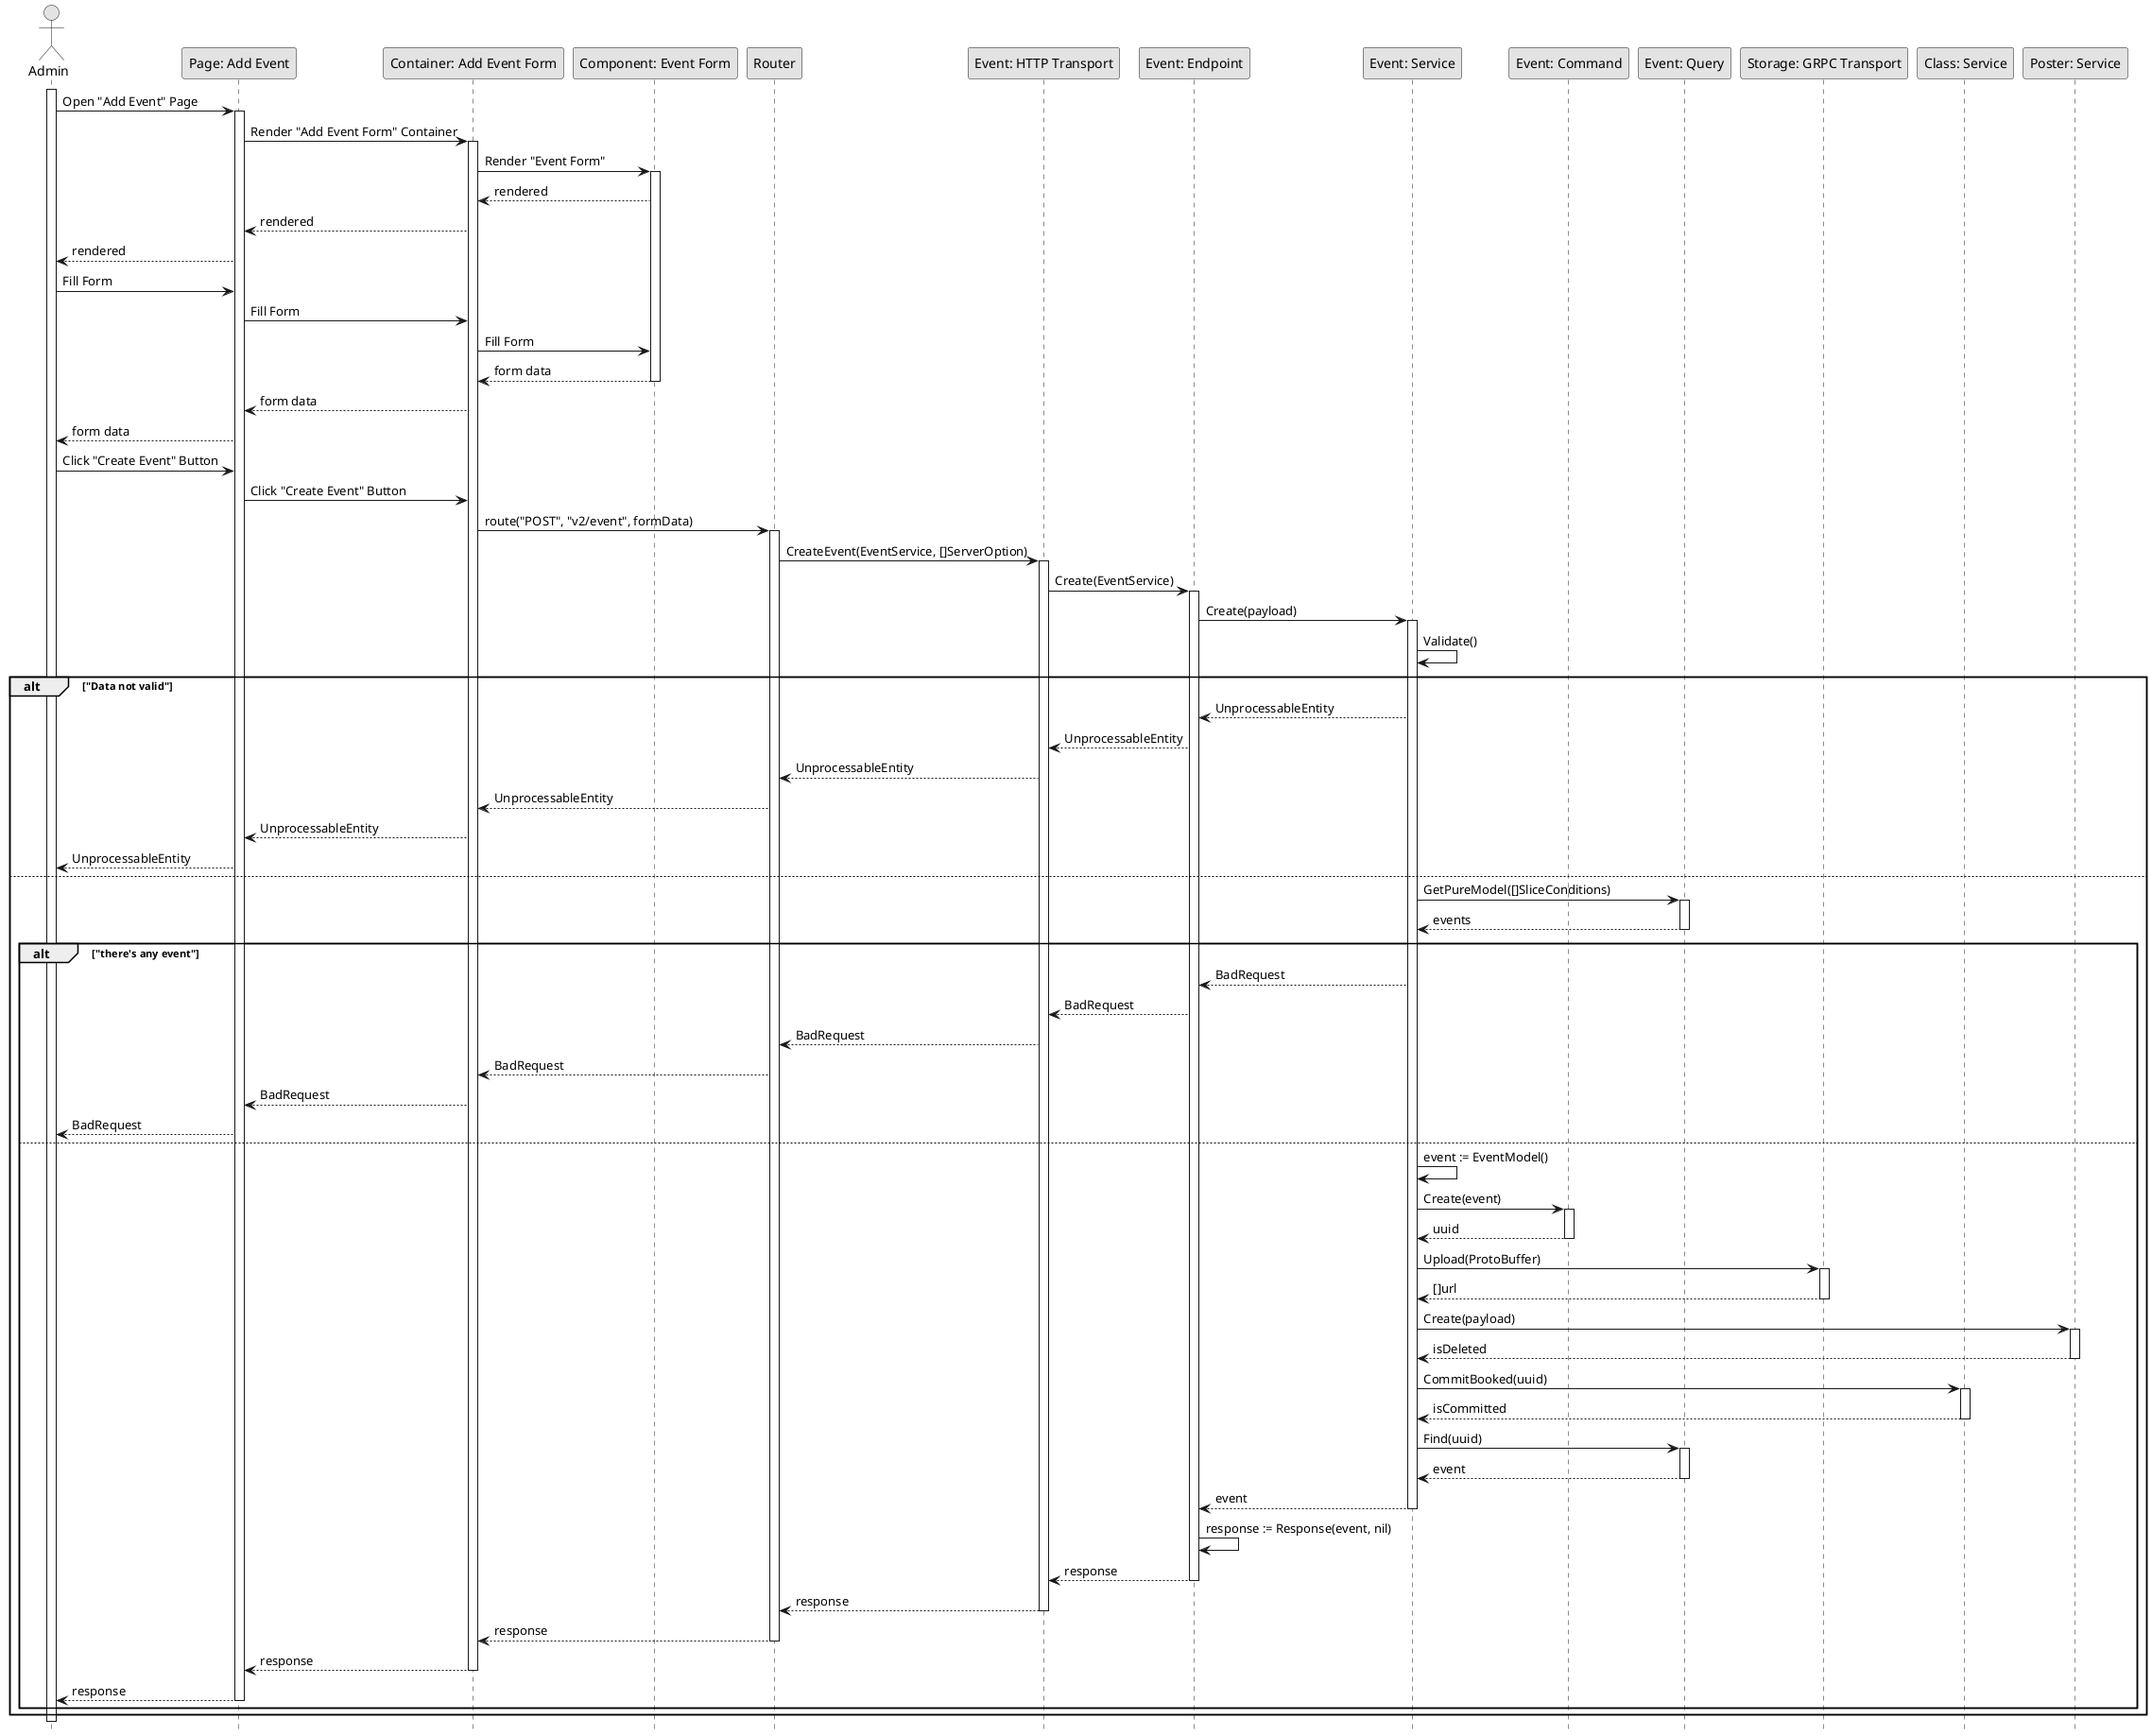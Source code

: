 @startuml CreateEvent

skinparam Monochrome true
skinparam Shadowing false
hide footbox

actor Admin
participant "Page: Add Event" as AddEventPage
participant "Container: Add Event Form" as AddEventFormContainer
participant "Component: Event Form" as EventForm
participant "Router" as Router
participant "Event: HTTP Transport" as EventHTTPTransport
participant "Event: Endpoint" as EventEndpoint
participant "Event: Service" as EventService
participant "Event: Command" as EventCommand
participant "Event: Query" as EventQuery
participant "Storage: GRPC Transport" as StorageGRPCTransport
participant "Class: Service" as ClassService
participant "Poster: Service" as PosterService

activate Admin

Admin->AddEventPage: Open "Add Event" Page
activate AddEventPage
AddEventPage->AddEventFormContainer: Render "Add Event Form" Container
activate AddEventFormContainer
AddEventFormContainer->EventForm: Render "Event Form"
activate EventForm
EventForm-->AddEventFormContainer: rendered
AddEventFormContainer-->AddEventPage: rendered
AddEventPage-->Admin: rendered

Admin->AddEventPage: Fill Form
AddEventPage->AddEventFormContainer: Fill Form
AddEventFormContainer->EventForm: Fill Form
EventForm-->AddEventFormContainer: form data
deactivate EventForm
AddEventFormContainer-->AddEventPage: form data
AddEventPage-->Admin: form data

Admin->AddEventPage: Click "Create Event" Button
AddEventPage->AddEventFormContainer: Click "Create Event" Button
AddEventFormContainer->Router: route("POST", "v2/event", formData)
activate Router
Router->EventHTTPTransport: CreateEvent(EventService, []ServerOption)
activate EventHTTPTransport
EventHTTPTransport->EventEndpoint: Create(EventService)
activate EventEndpoint
EventEndpoint->EventService: Create(payload)
activate EventService
EventService->EventService: Validate()

alt "Data not valid"
    EventService-->EventEndpoint: UnprocessableEntity
    EventEndpoint-->EventHTTPTransport: UnprocessableEntity
    EventHTTPTransport-->Router: UnprocessableEntity
    Router-->AddEventFormContainer: UnprocessableEntity
    AddEventFormContainer-->AddEventPage: UnprocessableEntity
    AddEventPage-->Admin: UnprocessableEntity
else
    EventService->EventQuery: GetPureModel([]SliceConditions)
    activate EventQuery
    EventQuery-->EventService: events
    deactivate EventQuery

    alt "there's any event"
        EventService-->EventEndpoint: BadRequest
        EventEndpoint-->EventHTTPTransport: BadRequest
        EventHTTPTransport-->Router: BadRequest
        Router-->AddEventFormContainer: BadRequest
        AddEventFormContainer-->AddEventPage: BadRequest
        AddEventPage-->Admin: BadRequest
    else
        EventService->EventService: event := EventModel()
        EventService->EventCommand: Create(event)
        activate EventCommand
        EventCommand-->EventService: uuid
        deactivate EventCommand

        EventService->StorageGRPCTransport: Upload(ProtoBuffer)
        activate StorageGRPCTransport
        StorageGRPCTransport-->EventService: []url
        deactivate StorageGRPCTransport

        EventService->PosterService: Create(payload)
        activate PosterService
        PosterService-->EventService: isDeleted
        deactivate PosterService

        EventService->ClassService: CommitBooked(uuid)
        activate ClassService
        ClassService-->EventService: isCommitted
        deactivate ClassService

        EventService->EventQuery: Find(uuid)
        activate EventQuery
        EventQuery-->EventService: event
        deactivate EventQuery
        EventService-->EventEndpoint: event
        deactivate EventService
        EventEndpoint->EventEndpoint: response := Response(event, nil)
        EventEndpoint-->EventHTTPTransport: response
        deactivate EventEndpoint
        EventHTTPTransport-->Router: response
        deactivate EventHTTPTransport
        Router-->AddEventFormContainer: response
        deactivate Router
        AddEventFormContainer-->AddEventPage: response
        deactivate AddEventFormContainer
        AddEventPage-->Admin: response
        deactivate AddEventPage
    end
end

deactivate Admin

@enduml